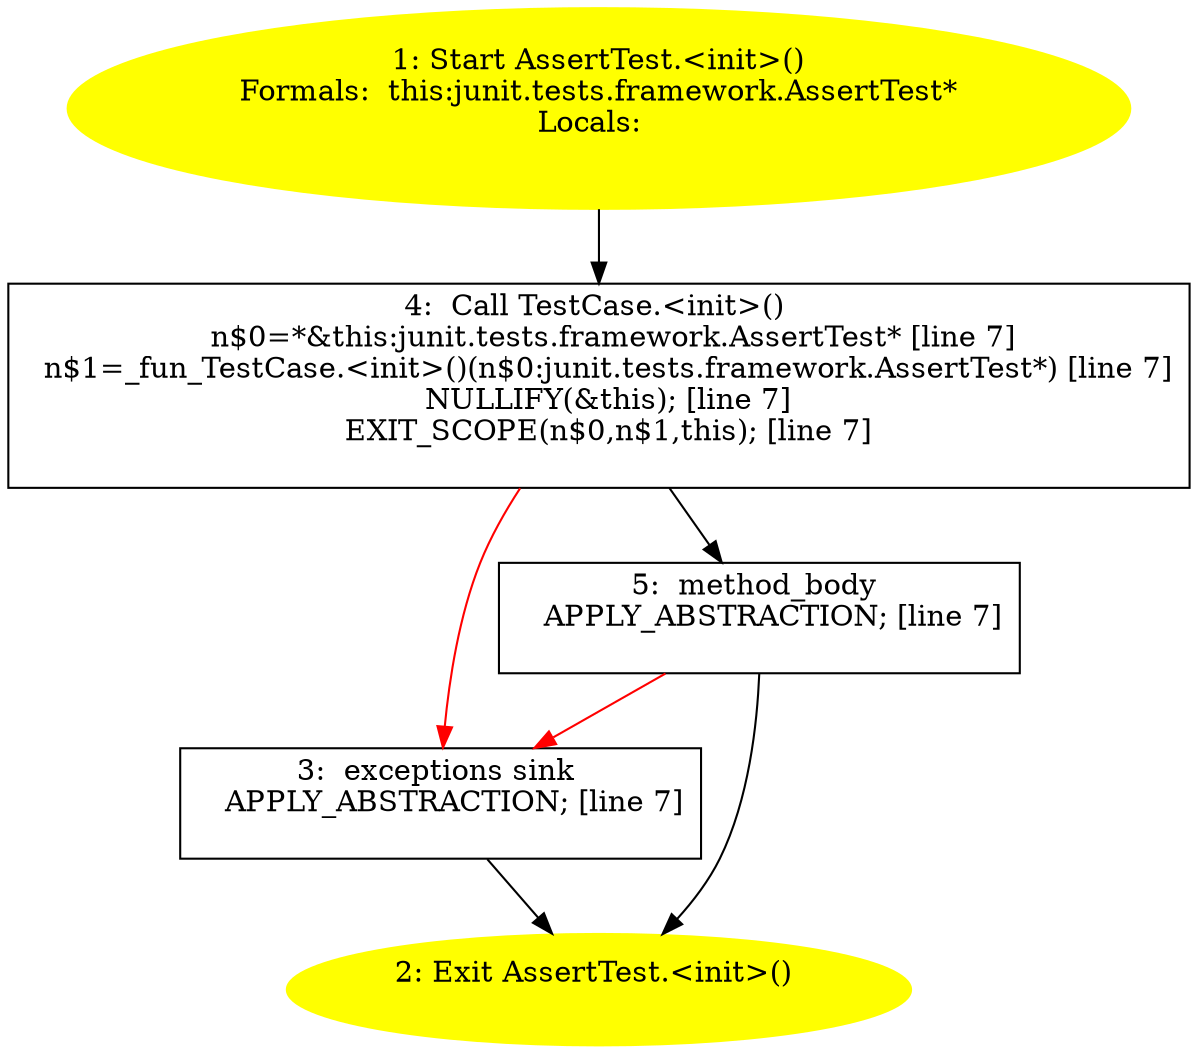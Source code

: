 /* @generated */
digraph cfg {
"junit.tests.framework.AssertTest.<init>().7fa2d10932a6ee86224f5174f7de1ceb_1" [label="1: Start AssertTest.<init>()\nFormals:  this:junit.tests.framework.AssertTest*\nLocals:  \n  " color=yellow style=filled]
	

	 "junit.tests.framework.AssertTest.<init>().7fa2d10932a6ee86224f5174f7de1ceb_1" -> "junit.tests.framework.AssertTest.<init>().7fa2d10932a6ee86224f5174f7de1ceb_4" ;
"junit.tests.framework.AssertTest.<init>().7fa2d10932a6ee86224f5174f7de1ceb_2" [label="2: Exit AssertTest.<init>() \n  " color=yellow style=filled]
	

"junit.tests.framework.AssertTest.<init>().7fa2d10932a6ee86224f5174f7de1ceb_3" [label="3:  exceptions sink \n   APPLY_ABSTRACTION; [line 7]\n " shape="box"]
	

	 "junit.tests.framework.AssertTest.<init>().7fa2d10932a6ee86224f5174f7de1ceb_3" -> "junit.tests.framework.AssertTest.<init>().7fa2d10932a6ee86224f5174f7de1ceb_2" ;
"junit.tests.framework.AssertTest.<init>().7fa2d10932a6ee86224f5174f7de1ceb_4" [label="4:  Call TestCase.<init>() \n   n$0=*&this:junit.tests.framework.AssertTest* [line 7]\n  n$1=_fun_TestCase.<init>()(n$0:junit.tests.framework.AssertTest*) [line 7]\n  NULLIFY(&this); [line 7]\n  EXIT_SCOPE(n$0,n$1,this); [line 7]\n " shape="box"]
	

	 "junit.tests.framework.AssertTest.<init>().7fa2d10932a6ee86224f5174f7de1ceb_4" -> "junit.tests.framework.AssertTest.<init>().7fa2d10932a6ee86224f5174f7de1ceb_5" ;
	 "junit.tests.framework.AssertTest.<init>().7fa2d10932a6ee86224f5174f7de1ceb_4" -> "junit.tests.framework.AssertTest.<init>().7fa2d10932a6ee86224f5174f7de1ceb_3" [color="red" ];
"junit.tests.framework.AssertTest.<init>().7fa2d10932a6ee86224f5174f7de1ceb_5" [label="5:  method_body \n   APPLY_ABSTRACTION; [line 7]\n " shape="box"]
	

	 "junit.tests.framework.AssertTest.<init>().7fa2d10932a6ee86224f5174f7de1ceb_5" -> "junit.tests.framework.AssertTest.<init>().7fa2d10932a6ee86224f5174f7de1ceb_2" ;
	 "junit.tests.framework.AssertTest.<init>().7fa2d10932a6ee86224f5174f7de1ceb_5" -> "junit.tests.framework.AssertTest.<init>().7fa2d10932a6ee86224f5174f7de1ceb_3" [color="red" ];
}
